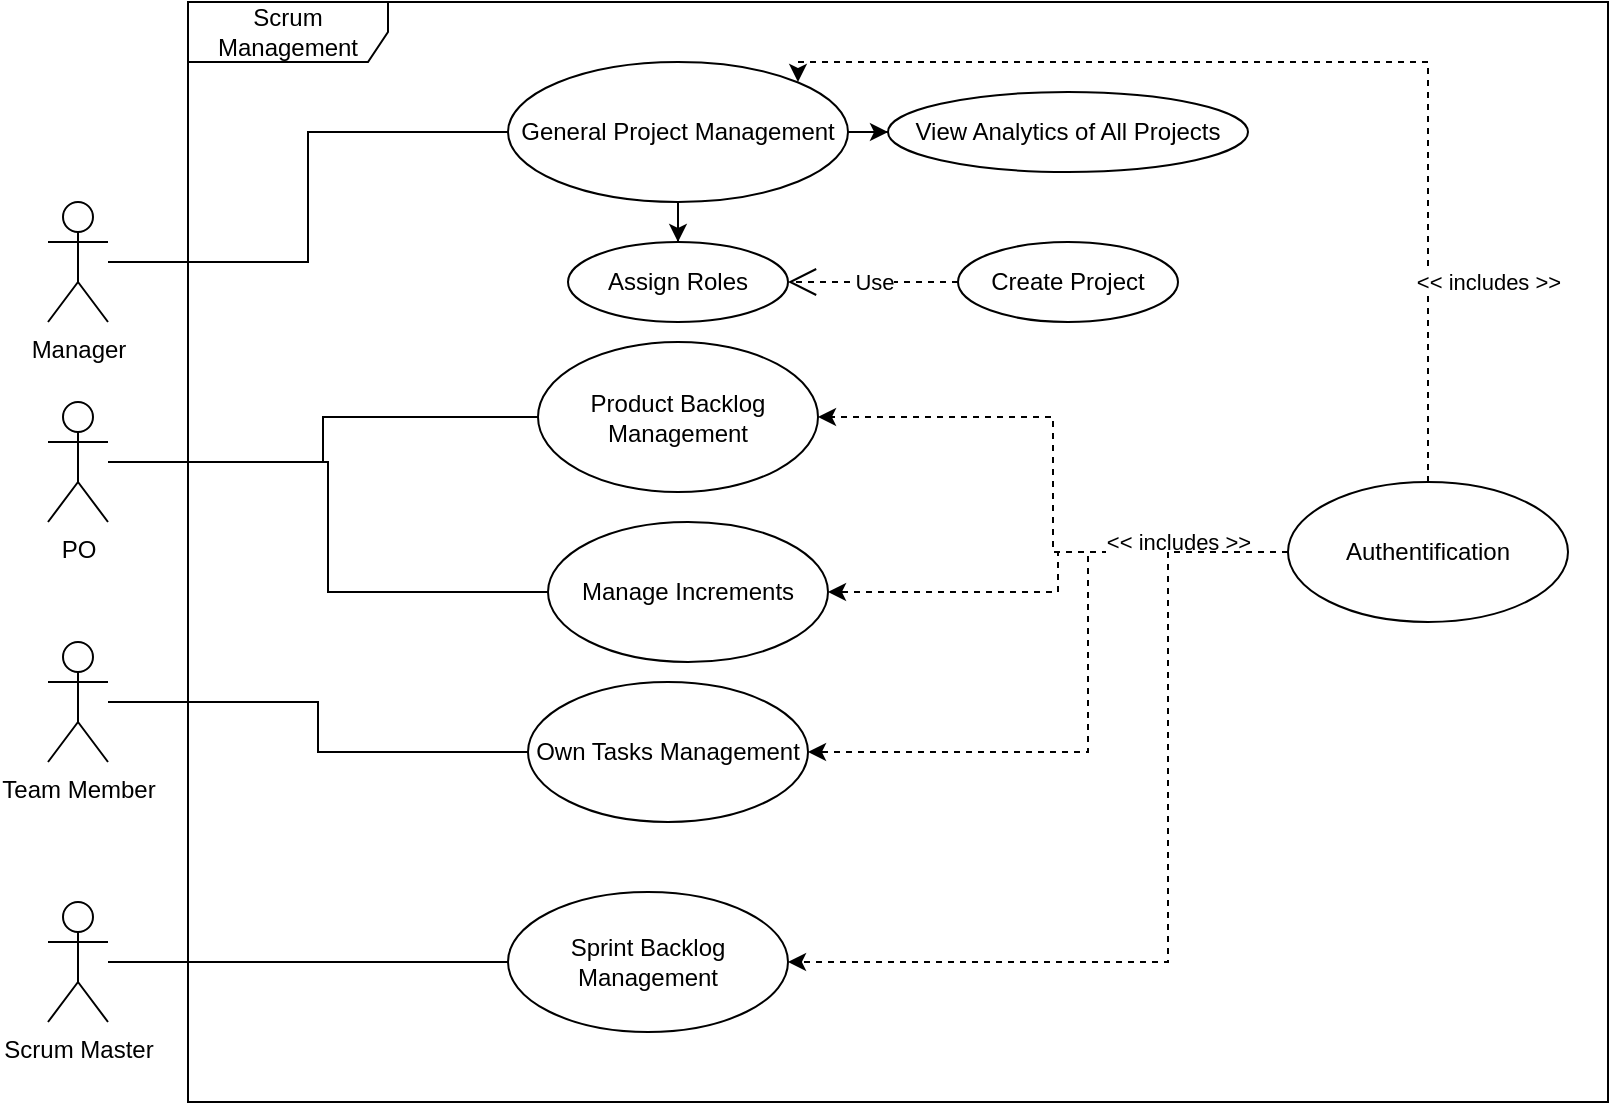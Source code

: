 <mxfile version="14.4.0" type="github" pages="2">
  <diagram id="aUDwfyTttYp7JzktT4R8" name="Use Case">
    <mxGraphModel dx="992" dy="580" grid="1" gridSize="10" guides="1" tooltips="1" connect="1" arrows="1" fold="1" page="1" pageScale="1" pageWidth="850" pageHeight="1100" math="0" shadow="0">
      <root>
        <mxCell id="0" />
        <mxCell id="1" parent="0" />
        <mxCell id="iFaVGZIMUdsgW3-iYXQg-60" style="edgeStyle=orthogonalEdgeStyle;rounded=0;orthogonalLoop=1;jettySize=auto;html=1;endArrow=none;endFill=0;" edge="1" parent="1" source="iFaVGZIMUdsgW3-iYXQg-35" target="iFaVGZIMUdsgW3-iYXQg-59">
          <mxGeometry relative="1" as="geometry" />
        </mxCell>
        <mxCell id="iFaVGZIMUdsgW3-iYXQg-71" style="edgeStyle=orthogonalEdgeStyle;rounded=0;orthogonalLoop=1;jettySize=auto;html=1;endArrow=none;endFill=0;" edge="1" parent="1" source="iFaVGZIMUdsgW3-iYXQg-35" target="iFaVGZIMUdsgW3-iYXQg-69">
          <mxGeometry relative="1" as="geometry">
            <Array as="points">
              <mxPoint x="180" y="250" />
              <mxPoint x="180" y="315" />
            </Array>
          </mxGeometry>
        </mxCell>
        <mxCell id="iFaVGZIMUdsgW3-iYXQg-35" value="PO" style="shape=umlActor;verticalLabelPosition=bottom;verticalAlign=top;html=1;" vertex="1" parent="1">
          <mxGeometry x="40" y="220" width="30" height="60" as="geometry" />
        </mxCell>
        <mxCell id="iFaVGZIMUdsgW3-iYXQg-65" style="edgeStyle=orthogonalEdgeStyle;rounded=0;orthogonalLoop=1;jettySize=auto;html=1;entryX=0;entryY=0.5;entryDx=0;entryDy=0;endArrow=none;endFill=0;" edge="1" parent="1" source="iFaVGZIMUdsgW3-iYXQg-36" target="iFaVGZIMUdsgW3-iYXQg-64">
          <mxGeometry relative="1" as="geometry" />
        </mxCell>
        <mxCell id="iFaVGZIMUdsgW3-iYXQg-36" value="Scrum Master" style="shape=umlActor;verticalLabelPosition=bottom;verticalAlign=top;html=1;" vertex="1" parent="1">
          <mxGeometry x="40" y="470" width="30" height="60" as="geometry" />
        </mxCell>
        <mxCell id="iFaVGZIMUdsgW3-iYXQg-68" style="edgeStyle=orthogonalEdgeStyle;rounded=0;orthogonalLoop=1;jettySize=auto;html=1;endArrow=none;endFill=0;" edge="1" parent="1" source="iFaVGZIMUdsgW3-iYXQg-37" target="iFaVGZIMUdsgW3-iYXQg-67">
          <mxGeometry relative="1" as="geometry" />
        </mxCell>
        <mxCell id="iFaVGZIMUdsgW3-iYXQg-37" value="Team Member" style="shape=umlActor;verticalLabelPosition=bottom;verticalAlign=top;html=1;" vertex="1" parent="1">
          <mxGeometry x="40" y="340" width="30" height="60" as="geometry" />
        </mxCell>
        <mxCell id="iFaVGZIMUdsgW3-iYXQg-41" value="Scrum Management" style="shape=umlFrame;whiteSpace=wrap;html=1;width=100;height=30;" vertex="1" parent="1">
          <mxGeometry x="110" y="20" width="710" height="550" as="geometry" />
        </mxCell>
        <mxCell id="iFaVGZIMUdsgW3-iYXQg-44" style="edgeStyle=orthogonalEdgeStyle;rounded=0;orthogonalLoop=1;jettySize=auto;html=1;endArrow=none;endFill=0;" edge="1" parent="1" source="iFaVGZIMUdsgW3-iYXQg-42" target="iFaVGZIMUdsgW3-iYXQg-43">
          <mxGeometry relative="1" as="geometry" />
        </mxCell>
        <mxCell id="iFaVGZIMUdsgW3-iYXQg-42" value="Manager" style="shape=umlActor;verticalLabelPosition=bottom;verticalAlign=top;html=1;" vertex="1" parent="1">
          <mxGeometry x="40" y="120" width="30" height="60" as="geometry" />
        </mxCell>
        <mxCell id="iFaVGZIMUdsgW3-iYXQg-54" style="edgeStyle=orthogonalEdgeStyle;rounded=0;orthogonalLoop=1;jettySize=auto;html=1;endArrow=classic;endFill=1;" edge="1" parent="1" source="iFaVGZIMUdsgW3-iYXQg-43" target="iFaVGZIMUdsgW3-iYXQg-52">
          <mxGeometry relative="1" as="geometry" />
        </mxCell>
        <mxCell id="iFaVGZIMUdsgW3-iYXQg-58" style="edgeStyle=orthogonalEdgeStyle;rounded=0;orthogonalLoop=1;jettySize=auto;html=1;entryX=0;entryY=0.5;entryDx=0;entryDy=0;endArrow=classic;endFill=1;" edge="1" parent="1" source="iFaVGZIMUdsgW3-iYXQg-43" target="iFaVGZIMUdsgW3-iYXQg-57">
          <mxGeometry relative="1" as="geometry" />
        </mxCell>
        <mxCell id="iFaVGZIMUdsgW3-iYXQg-43" value="General Project Management" style="ellipse;whiteSpace=wrap;html=1;" vertex="1" parent="1">
          <mxGeometry x="270" y="50" width="170" height="70" as="geometry" />
        </mxCell>
        <mxCell id="iFaVGZIMUdsgW3-iYXQg-45" value="Create Project" style="ellipse;whiteSpace=wrap;html=1;" vertex="1" parent="1">
          <mxGeometry x="495" y="140" width="110" height="40" as="geometry" />
        </mxCell>
        <mxCell id="iFaVGZIMUdsgW3-iYXQg-52" value="Assign Roles" style="ellipse;whiteSpace=wrap;html=1;" vertex="1" parent="1">
          <mxGeometry x="300" y="140" width="110" height="40" as="geometry" />
        </mxCell>
        <mxCell id="iFaVGZIMUdsgW3-iYXQg-56" value="Use" style="endArrow=open;endSize=12;dashed=1;html=1;entryX=1;entryY=0.5;entryDx=0;entryDy=0;exitX=0;exitY=0.5;exitDx=0;exitDy=0;" edge="1" parent="1" source="iFaVGZIMUdsgW3-iYXQg-45" target="iFaVGZIMUdsgW3-iYXQg-52">
          <mxGeometry width="160" relative="1" as="geometry">
            <mxPoint x="350" y="180" as="sourcePoint" />
            <mxPoint x="510" y="180" as="targetPoint" />
          </mxGeometry>
        </mxCell>
        <mxCell id="iFaVGZIMUdsgW3-iYXQg-57" value="View Analytics of All Projects" style="ellipse;whiteSpace=wrap;html=1;" vertex="1" parent="1">
          <mxGeometry x="460" y="65" width="180" height="40" as="geometry" />
        </mxCell>
        <mxCell id="iFaVGZIMUdsgW3-iYXQg-59" value="Product Backlog Management" style="ellipse;whiteSpace=wrap;html=1;" vertex="1" parent="1">
          <mxGeometry x="285" y="190" width="140" height="75" as="geometry" />
        </mxCell>
        <mxCell id="iFaVGZIMUdsgW3-iYXQg-64" value="Sprint Backlog Management" style="ellipse;whiteSpace=wrap;html=1;" vertex="1" parent="1">
          <mxGeometry x="270" y="465" width="140" height="70" as="geometry" />
        </mxCell>
        <mxCell id="iFaVGZIMUdsgW3-iYXQg-67" value="Own Tasks Management" style="ellipse;whiteSpace=wrap;html=1;" vertex="1" parent="1">
          <mxGeometry x="280" y="360" width="140" height="70" as="geometry" />
        </mxCell>
        <mxCell id="iFaVGZIMUdsgW3-iYXQg-69" value="Manage Increments" style="ellipse;whiteSpace=wrap;html=1;" vertex="1" parent="1">
          <mxGeometry x="290" y="280" width="140" height="70" as="geometry" />
        </mxCell>
        <mxCell id="iFaVGZIMUdsgW3-iYXQg-74" style="edgeStyle=orthogonalEdgeStyle;rounded=0;orthogonalLoop=1;jettySize=auto;html=1;endArrow=classic;endFill=1;dashed=1;" edge="1" parent="1" source="iFaVGZIMUdsgW3-iYXQg-72" target="iFaVGZIMUdsgW3-iYXQg-59">
          <mxGeometry relative="1" as="geometry" />
        </mxCell>
        <mxCell id="iFaVGZIMUdsgW3-iYXQg-75" style="edgeStyle=orthogonalEdgeStyle;rounded=0;orthogonalLoop=1;jettySize=auto;html=1;endArrow=classic;endFill=1;dashed=1;" edge="1" parent="1" source="iFaVGZIMUdsgW3-iYXQg-72" target="iFaVGZIMUdsgW3-iYXQg-69">
          <mxGeometry relative="1" as="geometry" />
        </mxCell>
        <mxCell id="iFaVGZIMUdsgW3-iYXQg-76" style="edgeStyle=orthogonalEdgeStyle;rounded=0;orthogonalLoop=1;jettySize=auto;html=1;entryX=1;entryY=0.5;entryDx=0;entryDy=0;endArrow=classic;endFill=1;dashed=1;" edge="1" parent="1" source="iFaVGZIMUdsgW3-iYXQg-72" target="iFaVGZIMUdsgW3-iYXQg-67">
          <mxGeometry relative="1" as="geometry">
            <Array as="points">
              <mxPoint x="560" y="295" />
              <mxPoint x="560" y="395" />
            </Array>
          </mxGeometry>
        </mxCell>
        <mxCell id="iFaVGZIMUdsgW3-iYXQg-78" value="&amp;lt;&amp;lt; includes &amp;gt;&amp;gt;" style="edgeLabel;html=1;align=center;verticalAlign=middle;resizable=0;points=[];" vertex="1" connectable="0" parent="iFaVGZIMUdsgW3-iYXQg-76">
          <mxGeometry x="-0.451" y="-5" relative="1" as="geometry">
            <mxPoint x="38" as="offset" />
          </mxGeometry>
        </mxCell>
        <mxCell id="iFaVGZIMUdsgW3-iYXQg-77" style="edgeStyle=orthogonalEdgeStyle;rounded=0;orthogonalLoop=1;jettySize=auto;html=1;entryX=1;entryY=0.5;entryDx=0;entryDy=0;endArrow=classic;endFill=1;dashed=1;" edge="1" parent="1" source="iFaVGZIMUdsgW3-iYXQg-72" target="iFaVGZIMUdsgW3-iYXQg-64">
          <mxGeometry relative="1" as="geometry">
            <Array as="points">
              <mxPoint x="600" y="295" />
              <mxPoint x="600" y="500" />
            </Array>
          </mxGeometry>
        </mxCell>
        <mxCell id="iFaVGZIMUdsgW3-iYXQg-80" style="edgeStyle=orthogonalEdgeStyle;rounded=0;orthogonalLoop=1;jettySize=auto;html=1;dashed=1;endArrow=classic;endFill=1;" edge="1" parent="1" source="iFaVGZIMUdsgW3-iYXQg-72">
          <mxGeometry relative="1" as="geometry">
            <mxPoint x="415" y="60" as="targetPoint" />
            <Array as="points">
              <mxPoint x="730" y="50" />
              <mxPoint x="415" y="50" />
            </Array>
          </mxGeometry>
        </mxCell>
        <mxCell id="iFaVGZIMUdsgW3-iYXQg-72" value="Authentification" style="ellipse;whiteSpace=wrap;html=1;" vertex="1" parent="1">
          <mxGeometry x="660" y="260" width="140" height="70" as="geometry" />
        </mxCell>
        <mxCell id="iFaVGZIMUdsgW3-iYXQg-81" value="&amp;lt;&amp;lt; includes &amp;gt;&amp;gt;" style="edgeLabel;html=1;align=center;verticalAlign=middle;resizable=0;points=[];" vertex="1" connectable="0" parent="1">
          <mxGeometry x="760" y="160" as="geometry" />
        </mxCell>
      </root>
    </mxGraphModel>
  </diagram>
  <diagram id="yFY3LbdXPZXmhtqC__oZ" name="ER">
    <mxGraphModel dx="1653" dy="967" grid="1" gridSize="10" guides="1" tooltips="1" connect="1" arrows="1" fold="1" page="1" pageScale="1" pageWidth="850" pageHeight="1100" math="0" shadow="0">
      <root>
        <mxCell id="PwaTu7p60dUE81cceDsY-0" />
        <mxCell id="PwaTu7p60dUE81cceDsY-1" parent="PwaTu7p60dUE81cceDsY-0" />
        <mxCell id="L5ylvrpwBdviAEt-Qz8t-1" value="Project" style="shape=table;startSize=30;container=1;collapsible=1;childLayout=tableLayout;fixedRows=1;rowLines=0;fontStyle=1;align=center;resizeLast=1;" vertex="1" parent="PwaTu7p60dUE81cceDsY-1">
          <mxGeometry x="20" y="120" width="180" height="160" as="geometry" />
        </mxCell>
        <mxCell id="L5ylvrpwBdviAEt-Qz8t-2" value="" style="shape=partialRectangle;collapsible=0;dropTarget=0;pointerEvents=0;fillColor=none;top=0;left=0;bottom=1;right=0;points=[[0,0.5],[1,0.5]];portConstraint=eastwest;" vertex="1" parent="L5ylvrpwBdviAEt-Qz8t-1">
          <mxGeometry y="30" width="180" height="30" as="geometry" />
        </mxCell>
        <mxCell id="L5ylvrpwBdviAEt-Qz8t-3" value="PK" style="shape=partialRectangle;connectable=0;fillColor=none;top=0;left=0;bottom=0;right=0;fontStyle=1;overflow=hidden;" vertex="1" parent="L5ylvrpwBdviAEt-Qz8t-2">
          <mxGeometry width="30" height="30" as="geometry" />
        </mxCell>
        <mxCell id="L5ylvrpwBdviAEt-Qz8t-4" value="ID" style="shape=partialRectangle;connectable=0;fillColor=none;top=0;left=0;bottom=0;right=0;align=left;spacingLeft=6;fontStyle=5;overflow=hidden;" vertex="1" parent="L5ylvrpwBdviAEt-Qz8t-2">
          <mxGeometry x="30" width="150" height="30" as="geometry" />
        </mxCell>
        <mxCell id="L5ylvrpwBdviAEt-Qz8t-5" value="" style="shape=partialRectangle;collapsible=0;dropTarget=0;pointerEvents=0;fillColor=none;top=0;left=0;bottom=0;right=0;points=[[0,0.5],[1,0.5]];portConstraint=eastwest;" vertex="1" parent="L5ylvrpwBdviAEt-Qz8t-1">
          <mxGeometry y="60" width="180" height="30" as="geometry" />
        </mxCell>
        <mxCell id="L5ylvrpwBdviAEt-Qz8t-6" value="" style="shape=partialRectangle;connectable=0;fillColor=none;top=0;left=0;bottom=0;right=0;editable=1;overflow=hidden;" vertex="1" parent="L5ylvrpwBdviAEt-Qz8t-5">
          <mxGeometry width="30" height="30" as="geometry" />
        </mxCell>
        <mxCell id="L5ylvrpwBdviAEt-Qz8t-7" value="Name" style="shape=partialRectangle;connectable=0;fillColor=none;top=0;left=0;bottom=0;right=0;align=left;spacingLeft=6;overflow=hidden;" vertex="1" parent="L5ylvrpwBdviAEt-Qz8t-5">
          <mxGeometry x="30" width="150" height="30" as="geometry" />
        </mxCell>
        <mxCell id="91rYIZHFWO9bT6SMrM9P-140" value="" style="shape=partialRectangle;collapsible=0;dropTarget=0;pointerEvents=0;fillColor=none;top=0;left=0;bottom=0;right=0;points=[[0,0.5],[1,0.5]];portConstraint=eastwest;" vertex="1" parent="L5ylvrpwBdviAEt-Qz8t-1">
          <mxGeometry y="90" width="180" height="30" as="geometry" />
        </mxCell>
        <mxCell id="91rYIZHFWO9bT6SMrM9P-141" value="" style="shape=partialRectangle;connectable=0;fillColor=none;top=0;left=0;bottom=0;right=0;editable=1;overflow=hidden;" vertex="1" parent="91rYIZHFWO9bT6SMrM9P-140">
          <mxGeometry width="30" height="30" as="geometry" />
        </mxCell>
        <mxCell id="91rYIZHFWO9bT6SMrM9P-142" value="Velocity" style="shape=partialRectangle;connectable=0;fillColor=none;top=0;left=0;bottom=0;right=0;align=left;spacingLeft=6;overflow=hidden;" vertex="1" parent="91rYIZHFWO9bT6SMrM9P-140">
          <mxGeometry x="30" width="150" height="30" as="geometry" />
        </mxCell>
        <mxCell id="L5ylvrpwBdviAEt-Qz8t-8" value="" style="shape=partialRectangle;collapsible=0;dropTarget=0;pointerEvents=0;fillColor=none;top=0;left=0;bottom=0;right=0;points=[[0,0.5],[1,0.5]];portConstraint=eastwest;" vertex="1" parent="L5ylvrpwBdviAEt-Qz8t-1">
          <mxGeometry y="120" width="180" height="30" as="geometry" />
        </mxCell>
        <mxCell id="L5ylvrpwBdviAEt-Qz8t-9" value="" style="shape=partialRectangle;connectable=0;fillColor=none;top=0;left=0;bottom=0;right=0;editable=1;overflow=hidden;" vertex="1" parent="L5ylvrpwBdviAEt-Qz8t-8">
          <mxGeometry width="30" height="30" as="geometry" />
        </mxCell>
        <mxCell id="L5ylvrpwBdviAEt-Qz8t-10" value="Timestamp" style="shape=partialRectangle;connectable=0;fillColor=none;top=0;left=0;bottom=0;right=0;align=left;spacingLeft=6;overflow=hidden;" vertex="1" parent="L5ylvrpwBdviAEt-Qz8t-8">
          <mxGeometry x="30" width="150" height="30" as="geometry" />
        </mxCell>
        <mxCell id="91rYIZHFWO9bT6SMrM9P-0" value="User" style="shape=table;startSize=30;container=1;collapsible=1;childLayout=tableLayout;fixedRows=1;rowLines=0;fontStyle=1;align=center;resizeLast=1;" vertex="1" parent="PwaTu7p60dUE81cceDsY-1">
          <mxGeometry x="1370" y="170" width="180" height="190" as="geometry" />
        </mxCell>
        <mxCell id="91rYIZHFWO9bT6SMrM9P-1" value="" style="shape=partialRectangle;collapsible=0;dropTarget=0;pointerEvents=0;fillColor=none;top=0;left=0;bottom=1;right=0;points=[[0,0.5],[1,0.5]];portConstraint=eastwest;" vertex="1" parent="91rYIZHFWO9bT6SMrM9P-0">
          <mxGeometry y="30" width="180" height="30" as="geometry" />
        </mxCell>
        <mxCell id="91rYIZHFWO9bT6SMrM9P-2" value="PK" style="shape=partialRectangle;connectable=0;fillColor=none;top=0;left=0;bottom=0;right=0;fontStyle=1;overflow=hidden;" vertex="1" parent="91rYIZHFWO9bT6SMrM9P-1">
          <mxGeometry width="30" height="30" as="geometry" />
        </mxCell>
        <mxCell id="91rYIZHFWO9bT6SMrM9P-3" value="ID" style="shape=partialRectangle;connectable=0;fillColor=none;top=0;left=0;bottom=0;right=0;align=left;spacingLeft=6;fontStyle=5;overflow=hidden;" vertex="1" parent="91rYIZHFWO9bT6SMrM9P-1">
          <mxGeometry x="30" width="150" height="30" as="geometry" />
        </mxCell>
        <mxCell id="91rYIZHFWO9bT6SMrM9P-4" value="" style="shape=partialRectangle;collapsible=0;dropTarget=0;pointerEvents=0;fillColor=none;top=0;left=0;bottom=0;right=0;points=[[0,0.5],[1,0.5]];portConstraint=eastwest;" vertex="1" parent="91rYIZHFWO9bT6SMrM9P-0">
          <mxGeometry y="60" width="180" height="30" as="geometry" />
        </mxCell>
        <mxCell id="91rYIZHFWO9bT6SMrM9P-5" value="" style="shape=partialRectangle;connectable=0;fillColor=none;top=0;left=0;bottom=0;right=0;editable=1;overflow=hidden;" vertex="1" parent="91rYIZHFWO9bT6SMrM9P-4">
          <mxGeometry width="30" height="30" as="geometry" />
        </mxCell>
        <mxCell id="91rYIZHFWO9bT6SMrM9P-6" value="Username" style="shape=partialRectangle;connectable=0;fillColor=none;top=0;left=0;bottom=0;right=0;align=left;spacingLeft=6;overflow=hidden;" vertex="1" parent="91rYIZHFWO9bT6SMrM9P-4">
          <mxGeometry x="30" width="150" height="30" as="geometry" />
        </mxCell>
        <mxCell id="91rYIZHFWO9bT6SMrM9P-7" value="" style="shape=partialRectangle;collapsible=0;dropTarget=0;pointerEvents=0;fillColor=none;top=0;left=0;bottom=0;right=0;points=[[0,0.5],[1,0.5]];portConstraint=eastwest;" vertex="1" parent="91rYIZHFWO9bT6SMrM9P-0">
          <mxGeometry y="90" width="180" height="30" as="geometry" />
        </mxCell>
        <mxCell id="91rYIZHFWO9bT6SMrM9P-8" value="" style="shape=partialRectangle;connectable=0;fillColor=none;top=0;left=0;bottom=0;right=0;editable=1;overflow=hidden;" vertex="1" parent="91rYIZHFWO9bT6SMrM9P-7">
          <mxGeometry width="30" height="30" as="geometry" />
        </mxCell>
        <mxCell id="91rYIZHFWO9bT6SMrM9P-9" value="Password" style="shape=partialRectangle;connectable=0;fillColor=none;top=0;left=0;bottom=0;right=0;align=left;spacingLeft=6;overflow=hidden;" vertex="1" parent="91rYIZHFWO9bT6SMrM9P-7">
          <mxGeometry x="30" width="150" height="30" as="geometry" />
        </mxCell>
        <mxCell id="91rYIZHFWO9bT6SMrM9P-28" value="" style="shape=partialRectangle;collapsible=0;dropTarget=0;pointerEvents=0;fillColor=none;top=0;left=0;bottom=0;right=0;points=[[0,0.5],[1,0.5]];portConstraint=eastwest;" vertex="1" parent="91rYIZHFWO9bT6SMrM9P-0">
          <mxGeometry y="120" width="180" height="30" as="geometry" />
        </mxCell>
        <mxCell id="91rYIZHFWO9bT6SMrM9P-29" value="" style="shape=partialRectangle;connectable=0;fillColor=none;top=0;left=0;bottom=0;right=0;editable=1;overflow=hidden;" vertex="1" parent="91rYIZHFWO9bT6SMrM9P-28">
          <mxGeometry width="30" height="30" as="geometry" />
        </mxCell>
        <mxCell id="91rYIZHFWO9bT6SMrM9P-30" value="isManager" style="shape=partialRectangle;connectable=0;fillColor=none;top=0;left=0;bottom=0;right=0;align=left;spacingLeft=6;overflow=hidden;" vertex="1" parent="91rYIZHFWO9bT6SMrM9P-28">
          <mxGeometry x="30" width="150" height="30" as="geometry" />
        </mxCell>
        <mxCell id="91rYIZHFWO9bT6SMrM9P-80" value="" style="shape=partialRectangle;collapsible=0;dropTarget=0;pointerEvents=0;fillColor=none;top=0;left=0;bottom=0;right=0;points=[[0,0.5],[1,0.5]];portConstraint=eastwest;" vertex="1" parent="91rYIZHFWO9bT6SMrM9P-0">
          <mxGeometry y="150" width="180" height="30" as="geometry" />
        </mxCell>
        <mxCell id="91rYIZHFWO9bT6SMrM9P-81" value="" style="shape=partialRectangle;connectable=0;fillColor=none;top=0;left=0;bottom=0;right=0;editable=1;overflow=hidden;" vertex="1" parent="91rYIZHFWO9bT6SMrM9P-80">
          <mxGeometry width="30" height="30" as="geometry" />
        </mxCell>
        <mxCell id="91rYIZHFWO9bT6SMrM9P-82" value="TimeStamp" style="shape=partialRectangle;connectable=0;fillColor=none;top=0;left=0;bottom=0;right=0;align=left;spacingLeft=6;overflow=hidden;" vertex="1" parent="91rYIZHFWO9bT6SMrM9P-80">
          <mxGeometry x="30" width="150" height="30" as="geometry" />
        </mxCell>
        <mxCell id="91rYIZHFWO9bT6SMrM9P-17" value="Profile" style="shape=table;startSize=30;container=1;collapsible=1;childLayout=tableLayout;fixedRows=1;rowLines=0;fontStyle=1;align=center;resizeLast=1;" vertex="1" parent="PwaTu7p60dUE81cceDsY-1">
          <mxGeometry x="1130" y="370" width="180" height="310" as="geometry" />
        </mxCell>
        <mxCell id="91rYIZHFWO9bT6SMrM9P-18" value="" style="shape=partialRectangle;collapsible=0;dropTarget=0;pointerEvents=0;fillColor=none;top=0;left=0;bottom=1;right=0;points=[[0,0.5],[1,0.5]];portConstraint=eastwest;" vertex="1" parent="91rYIZHFWO9bT6SMrM9P-17">
          <mxGeometry y="30" width="180" height="30" as="geometry" />
        </mxCell>
        <mxCell id="91rYIZHFWO9bT6SMrM9P-19" value="PK" style="shape=partialRectangle;connectable=0;fillColor=none;top=0;left=0;bottom=0;right=0;fontStyle=1;overflow=hidden;" vertex="1" parent="91rYIZHFWO9bT6SMrM9P-18">
          <mxGeometry width="30" height="30" as="geometry" />
        </mxCell>
        <mxCell id="91rYIZHFWO9bT6SMrM9P-20" value="ID" style="shape=partialRectangle;connectable=0;fillColor=none;top=0;left=0;bottom=0;right=0;align=left;spacingLeft=6;fontStyle=5;overflow=hidden;" vertex="1" parent="91rYIZHFWO9bT6SMrM9P-18">
          <mxGeometry x="30" width="150" height="30" as="geometry" />
        </mxCell>
        <mxCell id="91rYIZHFWO9bT6SMrM9P-56" value="" style="shape=partialRectangle;collapsible=0;dropTarget=0;pointerEvents=0;fillColor=none;top=0;left=0;bottom=0;right=0;points=[[0,0.5],[1,0.5]];portConstraint=eastwest;" vertex="1" parent="91rYIZHFWO9bT6SMrM9P-17">
          <mxGeometry y="60" width="180" height="30" as="geometry" />
        </mxCell>
        <mxCell id="91rYIZHFWO9bT6SMrM9P-57" value="" style="shape=partialRectangle;connectable=0;fillColor=none;top=0;left=0;bottom=0;right=0;editable=1;overflow=hidden;" vertex="1" parent="91rYIZHFWO9bT6SMrM9P-56">
          <mxGeometry width="30" height="30" as="geometry" />
        </mxCell>
        <mxCell id="91rYIZHFWO9bT6SMrM9P-58" value="CIN" style="shape=partialRectangle;connectable=0;fillColor=none;top=0;left=0;bottom=0;right=0;align=left;spacingLeft=6;overflow=hidden;" vertex="1" parent="91rYIZHFWO9bT6SMrM9P-56">
          <mxGeometry x="30" width="150" height="30" as="geometry" />
        </mxCell>
        <mxCell id="91rYIZHFWO9bT6SMrM9P-21" value="" style="shape=partialRectangle;collapsible=0;dropTarget=0;pointerEvents=0;fillColor=none;top=0;left=0;bottom=0;right=0;points=[[0,0.5],[1,0.5]];portConstraint=eastwest;" vertex="1" parent="91rYIZHFWO9bT6SMrM9P-17">
          <mxGeometry y="90" width="180" height="30" as="geometry" />
        </mxCell>
        <mxCell id="91rYIZHFWO9bT6SMrM9P-22" value="" style="shape=partialRectangle;connectable=0;fillColor=none;top=0;left=0;bottom=0;right=0;editable=1;overflow=hidden;" vertex="1" parent="91rYIZHFWO9bT6SMrM9P-21">
          <mxGeometry width="30" height="30" as="geometry" />
        </mxCell>
        <mxCell id="91rYIZHFWO9bT6SMrM9P-23" value="FirstName" style="shape=partialRectangle;connectable=0;fillColor=none;top=0;left=0;bottom=0;right=0;align=left;spacingLeft=6;overflow=hidden;" vertex="1" parent="91rYIZHFWO9bT6SMrM9P-21">
          <mxGeometry x="30" width="150" height="30" as="geometry" />
        </mxCell>
        <mxCell id="91rYIZHFWO9bT6SMrM9P-24" value="" style="shape=partialRectangle;collapsible=0;dropTarget=0;pointerEvents=0;fillColor=none;top=0;left=0;bottom=0;right=0;points=[[0,0.5],[1,0.5]];portConstraint=eastwest;" vertex="1" parent="91rYIZHFWO9bT6SMrM9P-17">
          <mxGeometry y="120" width="180" height="30" as="geometry" />
        </mxCell>
        <mxCell id="91rYIZHFWO9bT6SMrM9P-25" value="" style="shape=partialRectangle;connectable=0;fillColor=none;top=0;left=0;bottom=0;right=0;editable=1;overflow=hidden;" vertex="1" parent="91rYIZHFWO9bT6SMrM9P-24">
          <mxGeometry width="30" height="30" as="geometry" />
        </mxCell>
        <mxCell id="91rYIZHFWO9bT6SMrM9P-26" value="LastName" style="shape=partialRectangle;connectable=0;fillColor=none;top=0;left=0;bottom=0;right=0;align=left;spacingLeft=6;overflow=hidden;" vertex="1" parent="91rYIZHFWO9bT6SMrM9P-24">
          <mxGeometry x="30" width="150" height="30" as="geometry" />
        </mxCell>
        <mxCell id="91rYIZHFWO9bT6SMrM9P-36" value="" style="shape=partialRectangle;collapsible=0;dropTarget=0;pointerEvents=0;fillColor=none;top=0;left=0;bottom=0;right=0;points=[[0,0.5],[1,0.5]];portConstraint=eastwest;" vertex="1" parent="91rYIZHFWO9bT6SMrM9P-17">
          <mxGeometry y="150" width="180" height="30" as="geometry" />
        </mxCell>
        <mxCell id="91rYIZHFWO9bT6SMrM9P-37" value="" style="shape=partialRectangle;connectable=0;fillColor=none;top=0;left=0;bottom=0;right=0;editable=1;overflow=hidden;" vertex="1" parent="91rYIZHFWO9bT6SMrM9P-36">
          <mxGeometry width="30" height="30" as="geometry" />
        </mxCell>
        <mxCell id="91rYIZHFWO9bT6SMrM9P-38" value="Email" style="shape=partialRectangle;connectable=0;fillColor=none;top=0;left=0;bottom=0;right=0;align=left;spacingLeft=6;overflow=hidden;" vertex="1" parent="91rYIZHFWO9bT6SMrM9P-36">
          <mxGeometry x="30" width="150" height="30" as="geometry" />
        </mxCell>
        <mxCell id="91rYIZHFWO9bT6SMrM9P-40" value="" style="shape=partialRectangle;collapsible=0;dropTarget=0;pointerEvents=0;fillColor=none;top=0;left=0;bottom=0;right=0;points=[[0,0.5],[1,0.5]];portConstraint=eastwest;" vertex="1" parent="91rYIZHFWO9bT6SMrM9P-17">
          <mxGeometry y="180" width="180" height="30" as="geometry" />
        </mxCell>
        <mxCell id="91rYIZHFWO9bT6SMrM9P-41" value="" style="shape=partialRectangle;connectable=0;fillColor=none;top=0;left=0;bottom=0;right=0;editable=1;overflow=hidden;" vertex="1" parent="91rYIZHFWO9bT6SMrM9P-40">
          <mxGeometry width="30" height="30" as="geometry" />
        </mxCell>
        <mxCell id="91rYIZHFWO9bT6SMrM9P-42" value="Birthdate" style="shape=partialRectangle;connectable=0;fillColor=none;top=0;left=0;bottom=0;right=0;align=left;spacingLeft=6;overflow=hidden;" vertex="1" parent="91rYIZHFWO9bT6SMrM9P-40">
          <mxGeometry x="30" width="150" height="30" as="geometry" />
        </mxCell>
        <mxCell id="91rYIZHFWO9bT6SMrM9P-44" value="" style="shape=partialRectangle;collapsible=0;dropTarget=0;pointerEvents=0;fillColor=none;top=0;left=0;bottom=0;right=0;points=[[0,0.5],[1,0.5]];portConstraint=eastwest;" vertex="1" parent="91rYIZHFWO9bT6SMrM9P-17">
          <mxGeometry y="210" width="180" height="30" as="geometry" />
        </mxCell>
        <mxCell id="91rYIZHFWO9bT6SMrM9P-45" value="" style="shape=partialRectangle;connectable=0;fillColor=none;top=0;left=0;bottom=0;right=0;editable=1;overflow=hidden;" vertex="1" parent="91rYIZHFWO9bT6SMrM9P-44">
          <mxGeometry width="30" height="30" as="geometry" />
        </mxCell>
        <mxCell id="91rYIZHFWO9bT6SMrM9P-46" value="Picture" style="shape=partialRectangle;connectable=0;fillColor=none;top=0;left=0;bottom=0;right=0;align=left;spacingLeft=6;overflow=hidden;" vertex="1" parent="91rYIZHFWO9bT6SMrM9P-44">
          <mxGeometry x="30" width="150" height="30" as="geometry" />
        </mxCell>
        <mxCell id="91rYIZHFWO9bT6SMrM9P-48" value="" style="shape=partialRectangle;collapsible=0;dropTarget=0;pointerEvents=0;fillColor=none;top=0;left=0;bottom=0;right=0;points=[[0,0.5],[1,0.5]];portConstraint=eastwest;" vertex="1" parent="91rYIZHFWO9bT6SMrM9P-17">
          <mxGeometry y="240" width="180" height="30" as="geometry" />
        </mxCell>
        <mxCell id="91rYIZHFWO9bT6SMrM9P-49" value="" style="shape=partialRectangle;connectable=0;fillColor=none;top=0;left=0;bottom=0;right=0;editable=1;overflow=hidden;" vertex="1" parent="91rYIZHFWO9bT6SMrM9P-48">
          <mxGeometry width="30" height="30" as="geometry" />
        </mxCell>
        <mxCell id="91rYIZHFWO9bT6SMrM9P-50" value="PhoneNumber" style="shape=partialRectangle;connectable=0;fillColor=none;top=0;left=0;bottom=0;right=0;align=left;spacingLeft=6;overflow=hidden;" vertex="1" parent="91rYIZHFWO9bT6SMrM9P-48">
          <mxGeometry x="30" width="150" height="30" as="geometry" />
        </mxCell>
        <mxCell id="91rYIZHFWO9bT6SMrM9P-52" value="" style="shape=partialRectangle;collapsible=0;dropTarget=0;pointerEvents=0;fillColor=none;top=0;left=0;bottom=0;right=0;points=[[0,0.5],[1,0.5]];portConstraint=eastwest;" vertex="1" parent="91rYIZHFWO9bT6SMrM9P-17">
          <mxGeometry y="270" width="180" height="30" as="geometry" />
        </mxCell>
        <mxCell id="91rYIZHFWO9bT6SMrM9P-53" value="" style="shape=partialRectangle;connectable=0;fillColor=none;top=0;left=0;bottom=0;right=0;editable=1;overflow=hidden;" vertex="1" parent="91rYIZHFWO9bT6SMrM9P-52">
          <mxGeometry width="30" height="30" as="geometry" />
        </mxCell>
        <mxCell id="91rYIZHFWO9bT6SMrM9P-54" value="Adress" style="shape=partialRectangle;connectable=0;fillColor=none;top=0;left=0;bottom=0;right=0;align=left;spacingLeft=6;overflow=hidden;" vertex="1" parent="91rYIZHFWO9bT6SMrM9P-52">
          <mxGeometry x="30" width="150" height="30" as="geometry" />
        </mxCell>
        <mxCell id="91rYIZHFWO9bT6SMrM9P-59" value="ProductBacklog" style="shape=table;startSize=30;container=1;collapsible=1;childLayout=tableLayout;fixedRows=1;rowLines=0;fontStyle=1;align=center;resizeLast=1;" vertex="1" parent="PwaTu7p60dUE81cceDsY-1">
          <mxGeometry x="325" y="150" width="180" height="70" as="geometry" />
        </mxCell>
        <mxCell id="91rYIZHFWO9bT6SMrM9P-60" value="" style="shape=partialRectangle;collapsible=0;dropTarget=0;pointerEvents=0;fillColor=none;top=0;left=0;bottom=1;right=0;points=[[0,0.5],[1,0.5]];portConstraint=eastwest;" vertex="1" parent="91rYIZHFWO9bT6SMrM9P-59">
          <mxGeometry y="30" width="180" height="30" as="geometry" />
        </mxCell>
        <mxCell id="91rYIZHFWO9bT6SMrM9P-61" value="PK" style="shape=partialRectangle;connectable=0;fillColor=none;top=0;left=0;bottom=0;right=0;fontStyle=1;overflow=hidden;" vertex="1" parent="91rYIZHFWO9bT6SMrM9P-60">
          <mxGeometry width="30" height="30" as="geometry" />
        </mxCell>
        <mxCell id="91rYIZHFWO9bT6SMrM9P-62" value="ID" style="shape=partialRectangle;connectable=0;fillColor=none;top=0;left=0;bottom=0;right=0;align=left;spacingLeft=6;fontStyle=5;overflow=hidden;" vertex="1" parent="91rYIZHFWO9bT6SMrM9P-60">
          <mxGeometry x="30" width="150" height="30" as="geometry" />
        </mxCell>
        <mxCell id="91rYIZHFWO9bT6SMrM9P-69" value="BacklogItem" style="shape=table;startSize=30;container=1;collapsible=1;childLayout=tableLayout;fixedRows=1;rowLines=0;fontStyle=1;align=center;resizeLast=1;" vertex="1" parent="PwaTu7p60dUE81cceDsY-1">
          <mxGeometry x="610" y="150" width="180" height="250" as="geometry" />
        </mxCell>
        <mxCell id="91rYIZHFWO9bT6SMrM9P-70" value="" style="shape=partialRectangle;collapsible=0;dropTarget=0;pointerEvents=0;fillColor=none;top=0;left=0;bottom=1;right=0;points=[[0,0.5],[1,0.5]];portConstraint=eastwest;" vertex="1" parent="91rYIZHFWO9bT6SMrM9P-69">
          <mxGeometry y="30" width="180" height="30" as="geometry" />
        </mxCell>
        <mxCell id="91rYIZHFWO9bT6SMrM9P-71" value="PK" style="shape=partialRectangle;connectable=0;fillColor=none;top=0;left=0;bottom=0;right=0;fontStyle=1;overflow=hidden;" vertex="1" parent="91rYIZHFWO9bT6SMrM9P-70">
          <mxGeometry width="30" height="30" as="geometry" />
        </mxCell>
        <mxCell id="91rYIZHFWO9bT6SMrM9P-72" value="ID" style="shape=partialRectangle;connectable=0;fillColor=none;top=0;left=0;bottom=0;right=0;align=left;spacingLeft=6;fontStyle=5;overflow=hidden;" vertex="1" parent="91rYIZHFWO9bT6SMrM9P-70">
          <mxGeometry x="30" width="150" height="30" as="geometry" />
        </mxCell>
        <mxCell id="91rYIZHFWO9bT6SMrM9P-73" value="" style="shape=partialRectangle;collapsible=0;dropTarget=0;pointerEvents=0;fillColor=none;top=0;left=0;bottom=0;right=0;points=[[0,0.5],[1,0.5]];portConstraint=eastwest;" vertex="1" parent="91rYIZHFWO9bT6SMrM9P-69">
          <mxGeometry y="60" width="180" height="30" as="geometry" />
        </mxCell>
        <mxCell id="91rYIZHFWO9bT6SMrM9P-74" value="" style="shape=partialRectangle;connectable=0;fillColor=none;top=0;left=0;bottom=0;right=0;editable=1;overflow=hidden;" vertex="1" parent="91rYIZHFWO9bT6SMrM9P-73">
          <mxGeometry width="30" height="30" as="geometry" />
        </mxCell>
        <mxCell id="91rYIZHFWO9bT6SMrM9P-75" value="Timestamp" style="shape=partialRectangle;connectable=0;fillColor=none;top=0;left=0;bottom=0;right=0;align=left;spacingLeft=6;overflow=hidden;" vertex="1" parent="91rYIZHFWO9bT6SMrM9P-73">
          <mxGeometry x="30" width="150" height="30" as="geometry" />
        </mxCell>
        <mxCell id="91rYIZHFWO9bT6SMrM9P-90" value="" style="shape=partialRectangle;collapsible=0;dropTarget=0;pointerEvents=0;fillColor=none;top=0;left=0;bottom=0;right=0;points=[[0,0.5],[1,0.5]];portConstraint=eastwest;" vertex="1" parent="91rYIZHFWO9bT6SMrM9P-69">
          <mxGeometry y="90" width="180" height="30" as="geometry" />
        </mxCell>
        <mxCell id="91rYIZHFWO9bT6SMrM9P-91" value="" style="shape=partialRectangle;connectable=0;fillColor=none;top=0;left=0;bottom=0;right=0;editable=1;overflow=hidden;" vertex="1" parent="91rYIZHFWO9bT6SMrM9P-90">
          <mxGeometry width="30" height="30" as="geometry" />
        </mxCell>
        <mxCell id="91rYIZHFWO9bT6SMrM9P-92" value="Name" style="shape=partialRectangle;connectable=0;fillColor=none;top=0;left=0;bottom=0;right=0;align=left;spacingLeft=6;overflow=hidden;" vertex="1" parent="91rYIZHFWO9bT6SMrM9P-90">
          <mxGeometry x="30" width="150" height="30" as="geometry" />
        </mxCell>
        <mxCell id="91rYIZHFWO9bT6SMrM9P-98" value="" style="shape=partialRectangle;collapsible=0;dropTarget=0;pointerEvents=0;fillColor=none;top=0;left=0;bottom=0;right=0;points=[[0,0.5],[1,0.5]];portConstraint=eastwest;" vertex="1" parent="91rYIZHFWO9bT6SMrM9P-69">
          <mxGeometry y="120" width="180" height="30" as="geometry" />
        </mxCell>
        <mxCell id="91rYIZHFWO9bT6SMrM9P-99" value="" style="shape=partialRectangle;connectable=0;fillColor=none;top=0;left=0;bottom=0;right=0;editable=1;overflow=hidden;" vertex="1" parent="91rYIZHFWO9bT6SMrM9P-98">
          <mxGeometry width="30" height="30" as="geometry" />
        </mxCell>
        <mxCell id="91rYIZHFWO9bT6SMrM9P-100" value="Description" style="shape=partialRectangle;connectable=0;fillColor=none;top=0;left=0;bottom=0;right=0;align=left;spacingLeft=6;overflow=hidden;" vertex="1" parent="91rYIZHFWO9bT6SMrM9P-98">
          <mxGeometry x="30" width="150" height="30" as="geometry" />
        </mxCell>
        <mxCell id="91rYIZHFWO9bT6SMrM9P-94" value="" style="shape=partialRectangle;collapsible=0;dropTarget=0;pointerEvents=0;fillColor=none;top=0;left=0;bottom=0;right=0;points=[[0,0.5],[1,0.5]];portConstraint=eastwest;" vertex="1" parent="91rYIZHFWO9bT6SMrM9P-69">
          <mxGeometry y="150" width="180" height="30" as="geometry" />
        </mxCell>
        <mxCell id="91rYIZHFWO9bT6SMrM9P-95" value="" style="shape=partialRectangle;connectable=0;fillColor=none;top=0;left=0;bottom=0;right=0;editable=1;overflow=hidden;" vertex="1" parent="91rYIZHFWO9bT6SMrM9P-94">
          <mxGeometry width="30" height="30" as="geometry" />
        </mxCell>
        <mxCell id="91rYIZHFWO9bT6SMrM9P-96" value="Priority" style="shape=partialRectangle;connectable=0;fillColor=none;top=0;left=0;bottom=0;right=0;align=left;spacingLeft=6;overflow=hidden;" vertex="1" parent="91rYIZHFWO9bT6SMrM9P-94">
          <mxGeometry x="30" width="150" height="30" as="geometry" />
        </mxCell>
        <mxCell id="91rYIZHFWO9bT6SMrM9P-107" value="" style="shape=partialRectangle;collapsible=0;dropTarget=0;pointerEvents=0;fillColor=none;top=0;left=0;bottom=0;right=0;points=[[0,0.5],[1,0.5]];portConstraint=eastwest;" vertex="1" parent="91rYIZHFWO9bT6SMrM9P-69">
          <mxGeometry y="180" width="180" height="30" as="geometry" />
        </mxCell>
        <mxCell id="91rYIZHFWO9bT6SMrM9P-108" value="" style="shape=partialRectangle;connectable=0;fillColor=none;top=0;left=0;bottom=0;right=0;editable=1;overflow=hidden;" vertex="1" parent="91rYIZHFWO9bT6SMrM9P-107">
          <mxGeometry width="30" height="30" as="geometry" />
        </mxCell>
        <mxCell id="91rYIZHFWO9bT6SMrM9P-109" value="Status" style="shape=partialRectangle;connectable=0;fillColor=none;top=0;left=0;bottom=0;right=0;align=left;spacingLeft=6;overflow=hidden;" vertex="1" parent="91rYIZHFWO9bT6SMrM9P-107">
          <mxGeometry x="30" width="150" height="30" as="geometry" />
        </mxCell>
        <mxCell id="91rYIZHFWO9bT6SMrM9P-103" value="" style="shape=partialRectangle;collapsible=0;dropTarget=0;pointerEvents=0;fillColor=none;top=0;left=0;bottom=0;right=0;points=[[0,0.5],[1,0.5]];portConstraint=eastwest;" vertex="1" parent="91rYIZHFWO9bT6SMrM9P-69">
          <mxGeometry y="210" width="180" height="30" as="geometry" />
        </mxCell>
        <mxCell id="91rYIZHFWO9bT6SMrM9P-104" value="" style="shape=partialRectangle;connectable=0;fillColor=none;top=0;left=0;bottom=0;right=0;editable=1;overflow=hidden;" vertex="1" parent="91rYIZHFWO9bT6SMrM9P-103">
          <mxGeometry width="30" height="30" as="geometry" />
        </mxCell>
        <mxCell id="91rYIZHFWO9bT6SMrM9P-105" value="EffortEstimation" style="shape=partialRectangle;connectable=0;fillColor=none;top=0;left=0;bottom=0;right=0;align=left;spacingLeft=6;overflow=hidden;" vertex="1" parent="91rYIZHFWO9bT6SMrM9P-103">
          <mxGeometry x="30" width="150" height="30" as="geometry" />
        </mxCell>
        <mxCell id="91rYIZHFWO9bT6SMrM9P-87" value="" style="edgeStyle=entityRelationEdgeStyle;fontSize=12;html=1;endArrow=ERmandOne;startArrow=ERmandOne;entryX=0;entryY=0.5;entryDx=0;entryDy=0;exitX=1;exitY=0.5;exitDx=0;exitDy=0;" edge="1" parent="PwaTu7p60dUE81cceDsY-1" source="L5ylvrpwBdviAEt-Qz8t-5" target="91rYIZHFWO9bT6SMrM9P-60">
          <mxGeometry width="100" height="100" relative="1" as="geometry">
            <mxPoint x="50" y="160" as="sourcePoint" />
            <mxPoint x="410" y="90" as="targetPoint" />
          </mxGeometry>
        </mxCell>
        <mxCell id="91rYIZHFWO9bT6SMrM9P-88" value="" style="edgeStyle=entityRelationEdgeStyle;fontSize=12;html=1;endArrow=ERoneToMany;exitX=1;exitY=0.5;exitDx=0;exitDy=0;entryX=0;entryY=0.5;entryDx=0;entryDy=0;" edge="1" parent="PwaTu7p60dUE81cceDsY-1" source="91rYIZHFWO9bT6SMrM9P-60" target="91rYIZHFWO9bT6SMrM9P-70">
          <mxGeometry width="100" height="100" relative="1" as="geometry">
            <mxPoint x="310" y="290" as="sourcePoint" />
            <mxPoint x="410" y="190" as="targetPoint" />
          </mxGeometry>
        </mxCell>
        <mxCell id="91rYIZHFWO9bT6SMrM9P-110" value="Sprint" style="shape=table;startSize=30;container=1;collapsible=1;childLayout=tableLayout;fixedRows=1;rowLines=0;fontStyle=1;align=center;resizeLast=1;" vertex="1" parent="PwaTu7p60dUE81cceDsY-1">
          <mxGeometry x="120" y="400" width="180" height="190" as="geometry" />
        </mxCell>
        <mxCell id="91rYIZHFWO9bT6SMrM9P-111" value="" style="shape=partialRectangle;collapsible=0;dropTarget=0;pointerEvents=0;fillColor=none;top=0;left=0;bottom=1;right=0;points=[[0,0.5],[1,0.5]];portConstraint=eastwest;" vertex="1" parent="91rYIZHFWO9bT6SMrM9P-110">
          <mxGeometry y="30" width="180" height="30" as="geometry" />
        </mxCell>
        <mxCell id="91rYIZHFWO9bT6SMrM9P-112" value="PK" style="shape=partialRectangle;connectable=0;fillColor=none;top=0;left=0;bottom=0;right=0;fontStyle=1;overflow=hidden;" vertex="1" parent="91rYIZHFWO9bT6SMrM9P-111">
          <mxGeometry width="30" height="30" as="geometry" />
        </mxCell>
        <mxCell id="91rYIZHFWO9bT6SMrM9P-113" value="ID" style="shape=partialRectangle;connectable=0;fillColor=none;top=0;left=0;bottom=0;right=0;align=left;spacingLeft=6;fontStyle=5;overflow=hidden;" vertex="1" parent="91rYIZHFWO9bT6SMrM9P-111">
          <mxGeometry x="30" width="150" height="30" as="geometry" />
        </mxCell>
        <mxCell id="91rYIZHFWO9bT6SMrM9P-120" value="" style="shape=partialRectangle;collapsible=0;dropTarget=0;pointerEvents=0;fillColor=none;top=0;left=0;bottom=0;right=0;points=[[0,0.5],[1,0.5]];portConstraint=eastwest;" vertex="1" parent="91rYIZHFWO9bT6SMrM9P-110">
          <mxGeometry y="60" width="180" height="30" as="geometry" />
        </mxCell>
        <mxCell id="91rYIZHFWO9bT6SMrM9P-121" value="" style="shape=partialRectangle;connectable=0;fillColor=none;top=0;left=0;bottom=0;right=0;editable=1;overflow=hidden;" vertex="1" parent="91rYIZHFWO9bT6SMrM9P-120">
          <mxGeometry width="30" height="30" as="geometry" />
        </mxCell>
        <mxCell id="91rYIZHFWO9bT6SMrM9P-122" value="Number" style="shape=partialRectangle;connectable=0;fillColor=none;top=0;left=0;bottom=0;right=0;align=left;spacingLeft=6;overflow=hidden;" vertex="1" parent="91rYIZHFWO9bT6SMrM9P-120">
          <mxGeometry x="30" width="150" height="30" as="geometry" />
        </mxCell>
        <mxCell id="91rYIZHFWO9bT6SMrM9P-124" value="" style="shape=partialRectangle;collapsible=0;dropTarget=0;pointerEvents=0;fillColor=none;top=0;left=0;bottom=0;right=0;points=[[0,0.5],[1,0.5]];portConstraint=eastwest;" vertex="1" parent="91rYIZHFWO9bT6SMrM9P-110">
          <mxGeometry y="90" width="180" height="30" as="geometry" />
        </mxCell>
        <mxCell id="91rYIZHFWO9bT6SMrM9P-125" value="" style="shape=partialRectangle;connectable=0;fillColor=none;top=0;left=0;bottom=0;right=0;editable=1;overflow=hidden;" vertex="1" parent="91rYIZHFWO9bT6SMrM9P-124">
          <mxGeometry width="30" height="30" as="geometry" />
        </mxCell>
        <mxCell id="91rYIZHFWO9bT6SMrM9P-126" value="TimeStamp" style="shape=partialRectangle;connectable=0;fillColor=none;top=0;left=0;bottom=0;right=0;align=left;spacingLeft=6;overflow=hidden;" vertex="1" parent="91rYIZHFWO9bT6SMrM9P-124">
          <mxGeometry x="30" width="150" height="30" as="geometry" />
        </mxCell>
        <mxCell id="91rYIZHFWO9bT6SMrM9P-128" value="" style="shape=partialRectangle;collapsible=0;dropTarget=0;pointerEvents=0;fillColor=none;top=0;left=0;bottom=0;right=0;points=[[0,0.5],[1,0.5]];portConstraint=eastwest;" vertex="1" parent="91rYIZHFWO9bT6SMrM9P-110">
          <mxGeometry y="120" width="180" height="30" as="geometry" />
        </mxCell>
        <mxCell id="91rYIZHFWO9bT6SMrM9P-129" value="" style="shape=partialRectangle;connectable=0;fillColor=none;top=0;left=0;bottom=0;right=0;editable=1;overflow=hidden;" vertex="1" parent="91rYIZHFWO9bT6SMrM9P-128">
          <mxGeometry width="30" height="30" as="geometry" />
        </mxCell>
        <mxCell id="91rYIZHFWO9bT6SMrM9P-130" value="Duration" style="shape=partialRectangle;connectable=0;fillColor=none;top=0;left=0;bottom=0;right=0;align=left;spacingLeft=6;overflow=hidden;" vertex="1" parent="91rYIZHFWO9bT6SMrM9P-128">
          <mxGeometry x="30" width="150" height="30" as="geometry" />
        </mxCell>
        <mxCell id="91rYIZHFWO9bT6SMrM9P-132" value="" style="shape=partialRectangle;collapsible=0;dropTarget=0;pointerEvents=0;fillColor=none;top=0;left=0;bottom=0;right=0;points=[[0,0.5],[1,0.5]];portConstraint=eastwest;" vertex="1" parent="91rYIZHFWO9bT6SMrM9P-110">
          <mxGeometry y="150" width="180" height="30" as="geometry" />
        </mxCell>
        <mxCell id="91rYIZHFWO9bT6SMrM9P-133" value="" style="shape=partialRectangle;connectable=0;fillColor=none;top=0;left=0;bottom=0;right=0;editable=1;overflow=hidden;" vertex="1" parent="91rYIZHFWO9bT6SMrM9P-132">
          <mxGeometry width="30" height="30" as="geometry" />
        </mxCell>
        <mxCell id="91rYIZHFWO9bT6SMrM9P-134" value="Description" style="shape=partialRectangle;connectable=0;fillColor=none;top=0;left=0;bottom=0;right=0;align=left;spacingLeft=6;overflow=hidden;" vertex="1" parent="91rYIZHFWO9bT6SMrM9P-132">
          <mxGeometry x="30" width="150" height="30" as="geometry" />
        </mxCell>
        <mxCell id="91rYIZHFWO9bT6SMrM9P-114" value="" style="edgeStyle=entityRelationEdgeStyle;fontSize=12;html=1;endArrow=ERoneToMany;entryX=0;entryY=0.5;entryDx=0;entryDy=0;exitX=0.5;exitY=1;exitDx=0;exitDy=0;" edge="1" parent="PwaTu7p60dUE81cceDsY-1" source="L5ylvrpwBdviAEt-Qz8t-1" target="91rYIZHFWO9bT6SMrM9P-111">
          <mxGeometry width="100" height="100" relative="1" as="geometry">
            <mxPoint x="190" y="290" as="sourcePoint" />
            <mxPoint x="260" y="310" as="targetPoint" />
          </mxGeometry>
        </mxCell>
        <mxCell id="91rYIZHFWO9bT6SMrM9P-115" value="SprintBacklog" style="shape=table;startSize=30;container=1;collapsible=1;childLayout=tableLayout;fixedRows=1;rowLines=0;fontStyle=1;align=center;resizeLast=1;" vertex="1" parent="PwaTu7p60dUE81cceDsY-1">
          <mxGeometry x="360" y="410" width="180" height="70" as="geometry" />
        </mxCell>
        <mxCell id="91rYIZHFWO9bT6SMrM9P-116" value="" style="shape=partialRectangle;collapsible=0;dropTarget=0;pointerEvents=0;fillColor=none;top=0;left=0;bottom=1;right=0;points=[[0,0.5],[1,0.5]];portConstraint=eastwest;" vertex="1" parent="91rYIZHFWO9bT6SMrM9P-115">
          <mxGeometry y="30" width="180" height="30" as="geometry" />
        </mxCell>
        <mxCell id="91rYIZHFWO9bT6SMrM9P-117" value="PK" style="shape=partialRectangle;connectable=0;fillColor=none;top=0;left=0;bottom=0;right=0;fontStyle=1;overflow=hidden;" vertex="1" parent="91rYIZHFWO9bT6SMrM9P-116">
          <mxGeometry width="30" height="30" as="geometry" />
        </mxCell>
        <mxCell id="91rYIZHFWO9bT6SMrM9P-118" value="ID" style="shape=partialRectangle;connectable=0;fillColor=none;top=0;left=0;bottom=0;right=0;align=left;spacingLeft=6;fontStyle=5;overflow=hidden;" vertex="1" parent="91rYIZHFWO9bT6SMrM9P-116">
          <mxGeometry x="30" width="150" height="30" as="geometry" />
        </mxCell>
        <mxCell id="91rYIZHFWO9bT6SMrM9P-143" value="" style="edgeStyle=entityRelationEdgeStyle;fontSize=12;html=1;endArrow=ERmandOne;startArrow=ERmandOne;exitX=1;exitY=0.5;exitDx=0;exitDy=0;" edge="1" parent="PwaTu7p60dUE81cceDsY-1" source="91rYIZHFWO9bT6SMrM9P-124" target="91rYIZHFWO9bT6SMrM9P-116">
          <mxGeometry width="100" height="100" relative="1" as="geometry">
            <mxPoint x="400" y="550" as="sourcePoint" />
            <mxPoint x="500" y="450" as="targetPoint" />
          </mxGeometry>
        </mxCell>
        <mxCell id="91rYIZHFWO9bT6SMrM9P-144" value="Tasks" style="shape=table;startSize=20;container=1;collapsible=1;childLayout=tableLayout;fixedRows=1;rowLines=0;fontStyle=1;align=center;resizeLast=1;" vertex="1" parent="PwaTu7p60dUE81cceDsY-1">
          <mxGeometry x="890" y="160" width="180" height="250" as="geometry" />
        </mxCell>
        <mxCell id="91rYIZHFWO9bT6SMrM9P-145" value="" style="shape=partialRectangle;collapsible=0;dropTarget=0;pointerEvents=0;fillColor=none;top=0;left=0;bottom=1;right=0;points=[[0,0.5],[1,0.5]];portConstraint=eastwest;" vertex="1" parent="91rYIZHFWO9bT6SMrM9P-144">
          <mxGeometry y="20" width="180" height="30" as="geometry" />
        </mxCell>
        <mxCell id="91rYIZHFWO9bT6SMrM9P-146" value="PK" style="shape=partialRectangle;connectable=0;fillColor=none;top=0;left=0;bottom=0;right=0;fontStyle=1;overflow=hidden;" vertex="1" parent="91rYIZHFWO9bT6SMrM9P-145">
          <mxGeometry width="30" height="30" as="geometry" />
        </mxCell>
        <mxCell id="91rYIZHFWO9bT6SMrM9P-147" value="ID" style="shape=partialRectangle;connectable=0;fillColor=none;top=0;left=0;bottom=0;right=0;align=left;spacingLeft=6;fontStyle=5;overflow=hidden;" vertex="1" parent="91rYIZHFWO9bT6SMrM9P-145">
          <mxGeometry x="30" width="150" height="30" as="geometry" />
        </mxCell>
        <mxCell id="91rYIZHFWO9bT6SMrM9P-148" value="" style="shape=partialRectangle;collapsible=0;dropTarget=0;pointerEvents=0;fillColor=none;top=0;left=0;bottom=0;right=0;points=[[0,0.5],[1,0.5]];portConstraint=eastwest;" vertex="1" parent="91rYIZHFWO9bT6SMrM9P-144">
          <mxGeometry y="50" width="180" height="30" as="geometry" />
        </mxCell>
        <mxCell id="91rYIZHFWO9bT6SMrM9P-149" value="" style="shape=partialRectangle;connectable=0;fillColor=none;top=0;left=0;bottom=0;right=0;editable=1;overflow=hidden;" vertex="1" parent="91rYIZHFWO9bT6SMrM9P-148">
          <mxGeometry width="30" height="30" as="geometry" />
        </mxCell>
        <mxCell id="91rYIZHFWO9bT6SMrM9P-150" value="Timestamp" style="shape=partialRectangle;connectable=0;fillColor=none;top=0;left=0;bottom=0;right=0;align=left;spacingLeft=6;overflow=hidden;" vertex="1" parent="91rYIZHFWO9bT6SMrM9P-148">
          <mxGeometry x="30" width="150" height="30" as="geometry" />
        </mxCell>
        <mxCell id="91rYIZHFWO9bT6SMrM9P-151" value="" style="shape=partialRectangle;collapsible=0;dropTarget=0;pointerEvents=0;fillColor=none;top=0;left=0;bottom=0;right=0;points=[[0,0.5],[1,0.5]];portConstraint=eastwest;" vertex="1" parent="91rYIZHFWO9bT6SMrM9P-144">
          <mxGeometry y="80" width="180" height="30" as="geometry" />
        </mxCell>
        <mxCell id="91rYIZHFWO9bT6SMrM9P-152" value="" style="shape=partialRectangle;connectable=0;fillColor=none;top=0;left=0;bottom=0;right=0;editable=1;overflow=hidden;" vertex="1" parent="91rYIZHFWO9bT6SMrM9P-151">
          <mxGeometry width="30" height="30" as="geometry" />
        </mxCell>
        <mxCell id="91rYIZHFWO9bT6SMrM9P-153" value="Name" style="shape=partialRectangle;connectable=0;fillColor=none;top=0;left=0;bottom=0;right=0;align=left;spacingLeft=6;overflow=hidden;" vertex="1" parent="91rYIZHFWO9bT6SMrM9P-151">
          <mxGeometry x="30" width="150" height="30" as="geometry" />
        </mxCell>
        <mxCell id="91rYIZHFWO9bT6SMrM9P-154" value="" style="shape=partialRectangle;collapsible=0;dropTarget=0;pointerEvents=0;fillColor=none;top=0;left=0;bottom=0;right=0;points=[[0,0.5],[1,0.5]];portConstraint=eastwest;" vertex="1" parent="91rYIZHFWO9bT6SMrM9P-144">
          <mxGeometry y="110" width="180" height="30" as="geometry" />
        </mxCell>
        <mxCell id="91rYIZHFWO9bT6SMrM9P-155" value="" style="shape=partialRectangle;connectable=0;fillColor=none;top=0;left=0;bottom=0;right=0;editable=1;overflow=hidden;" vertex="1" parent="91rYIZHFWO9bT6SMrM9P-154">
          <mxGeometry width="30" height="30" as="geometry" />
        </mxCell>
        <mxCell id="91rYIZHFWO9bT6SMrM9P-156" value="Description" style="shape=partialRectangle;connectable=0;fillColor=none;top=0;left=0;bottom=0;right=0;align=left;spacingLeft=6;overflow=hidden;" vertex="1" parent="91rYIZHFWO9bT6SMrM9P-154">
          <mxGeometry x="30" width="150" height="30" as="geometry" />
        </mxCell>
        <mxCell id="91rYIZHFWO9bT6SMrM9P-160" value="" style="shape=partialRectangle;collapsible=0;dropTarget=0;pointerEvents=0;fillColor=none;top=0;left=0;bottom=0;right=0;points=[[0,0.5],[1,0.5]];portConstraint=eastwest;" vertex="1" parent="91rYIZHFWO9bT6SMrM9P-144">
          <mxGeometry y="140" width="180" height="30" as="geometry" />
        </mxCell>
        <mxCell id="91rYIZHFWO9bT6SMrM9P-161" value="" style="shape=partialRectangle;connectable=0;fillColor=none;top=0;left=0;bottom=0;right=0;editable=1;overflow=hidden;" vertex="1" parent="91rYIZHFWO9bT6SMrM9P-160">
          <mxGeometry width="30" height="30" as="geometry" />
        </mxCell>
        <mxCell id="91rYIZHFWO9bT6SMrM9P-162" value="Status" style="shape=partialRectangle;connectable=0;fillColor=none;top=0;left=0;bottom=0;right=0;align=left;spacingLeft=6;overflow=hidden;" vertex="1" parent="91rYIZHFWO9bT6SMrM9P-160">
          <mxGeometry x="30" width="150" height="30" as="geometry" />
        </mxCell>
        <mxCell id="91rYIZHFWO9bT6SMrM9P-175" value="" style="shape=partialRectangle;collapsible=0;dropTarget=0;pointerEvents=0;fillColor=none;top=0;left=0;bottom=0;right=0;points=[[0,0.5],[1,0.5]];portConstraint=eastwest;" vertex="1" parent="91rYIZHFWO9bT6SMrM9P-144">
          <mxGeometry y="170" width="180" height="30" as="geometry" />
        </mxCell>
        <mxCell id="91rYIZHFWO9bT6SMrM9P-176" value="" style="shape=partialRectangle;connectable=0;fillColor=none;top=0;left=0;bottom=0;right=0;editable=1;overflow=hidden;" vertex="1" parent="91rYIZHFWO9bT6SMrM9P-175">
          <mxGeometry width="30" height="30" as="geometry" />
        </mxCell>
        <mxCell id="91rYIZHFWO9bT6SMrM9P-177" value="DoneTimeStamp" style="shape=partialRectangle;connectable=0;fillColor=none;top=0;left=0;bottom=0;right=0;align=left;spacingLeft=6;overflow=hidden;" vertex="1" parent="91rYIZHFWO9bT6SMrM9P-175">
          <mxGeometry x="30" width="150" height="30" as="geometry" />
        </mxCell>
        <mxCell id="91rYIZHFWO9bT6SMrM9P-171" value="" style="shape=partialRectangle;collapsible=0;dropTarget=0;pointerEvents=0;fillColor=none;top=0;left=0;bottom=0;right=0;points=[[0,0.5],[1,0.5]];portConstraint=eastwest;" vertex="1" parent="91rYIZHFWO9bT6SMrM9P-144">
          <mxGeometry y="200" width="180" height="30" as="geometry" />
        </mxCell>
        <mxCell id="91rYIZHFWO9bT6SMrM9P-172" value="" style="shape=partialRectangle;connectable=0;fillColor=none;top=0;left=0;bottom=0;right=0;editable=1;overflow=hidden;" vertex="1" parent="91rYIZHFWO9bT6SMrM9P-171">
          <mxGeometry width="30" height="30" as="geometry" />
        </mxCell>
        <mxCell id="91rYIZHFWO9bT6SMrM9P-173" value="InProgressTimeStamp" style="shape=partialRectangle;connectable=0;fillColor=none;top=0;left=0;bottom=0;right=0;align=left;spacingLeft=6;overflow=hidden;" vertex="1" parent="91rYIZHFWO9bT6SMrM9P-171">
          <mxGeometry x="30" width="150" height="30" as="geometry" />
        </mxCell>
        <mxCell id="91rYIZHFWO9bT6SMrM9P-167" value="" style="edgeStyle=entityRelationEdgeStyle;fontSize=12;html=1;endArrow=ERoneToMany;entryX=0;entryY=0.5;entryDx=0;entryDy=0;exitX=1;exitY=0.5;exitDx=0;exitDy=0;" edge="1" parent="PwaTu7p60dUE81cceDsY-1" source="91rYIZHFWO9bT6SMrM9P-98" target="91rYIZHFWO9bT6SMrM9P-154">
          <mxGeometry width="100" height="100" relative="1" as="geometry">
            <mxPoint x="400" y="550" as="sourcePoint" />
            <mxPoint x="500" y="450" as="targetPoint" />
          </mxGeometry>
        </mxCell>
        <mxCell id="91rYIZHFWO9bT6SMrM9P-169" value="" style="edgeStyle=entityRelationEdgeStyle;fontSize=12;html=1;endArrow=ERoneToMany;entryX=-0.003;entryY=0.06;entryDx=0;entryDy=0;entryPerimeter=0;" edge="1" parent="PwaTu7p60dUE81cceDsY-1" target="91rYIZHFWO9bT6SMrM9P-98">
          <mxGeometry width="100" height="100" relative="1" as="geometry">
            <mxPoint x="543" y="430" as="sourcePoint" />
            <mxPoint x="620" y="285" as="targetPoint" />
          </mxGeometry>
        </mxCell>
        <mxCell id="91rYIZHFWO9bT6SMrM9P-180" value="" style="edgeStyle=entityRelationEdgeStyle;fontSize=12;html=1;endArrow=ERzeroToMany;startArrow=ERzeroToOne;entryX=1;entryY=0.5;entryDx=0;entryDy=0;exitX=0;exitY=0.5;exitDx=0;exitDy=0;" edge="1" parent="PwaTu7p60dUE81cceDsY-1" source="91rYIZHFWO9bT6SMrM9P-36" target="91rYIZHFWO9bT6SMrM9P-154">
          <mxGeometry width="100" height="100" relative="1" as="geometry">
            <mxPoint x="1080" y="320" as="sourcePoint" />
            <mxPoint x="1020" y="400" as="targetPoint" />
          </mxGeometry>
        </mxCell>
        <mxCell id="91rYIZHFWO9bT6SMrM9P-181" value="" style="edgeStyle=entityRelationEdgeStyle;fontSize=12;html=1;endArrow=ERmandOne;startArrow=ERmandOne;entryX=0;entryY=0.5;entryDx=0;entryDy=0;exitX=1;exitY=0.5;exitDx=0;exitDy=0;" edge="1" parent="PwaTu7p60dUE81cceDsY-1" source="91rYIZHFWO9bT6SMrM9P-21" target="91rYIZHFWO9bT6SMrM9P-7">
          <mxGeometry width="100" height="100" relative="1" as="geometry">
            <mxPoint x="730" y="570" as="sourcePoint" />
            <mxPoint x="830" y="470" as="targetPoint" />
          </mxGeometry>
        </mxCell>
      </root>
    </mxGraphModel>
  </diagram>
</mxfile>
